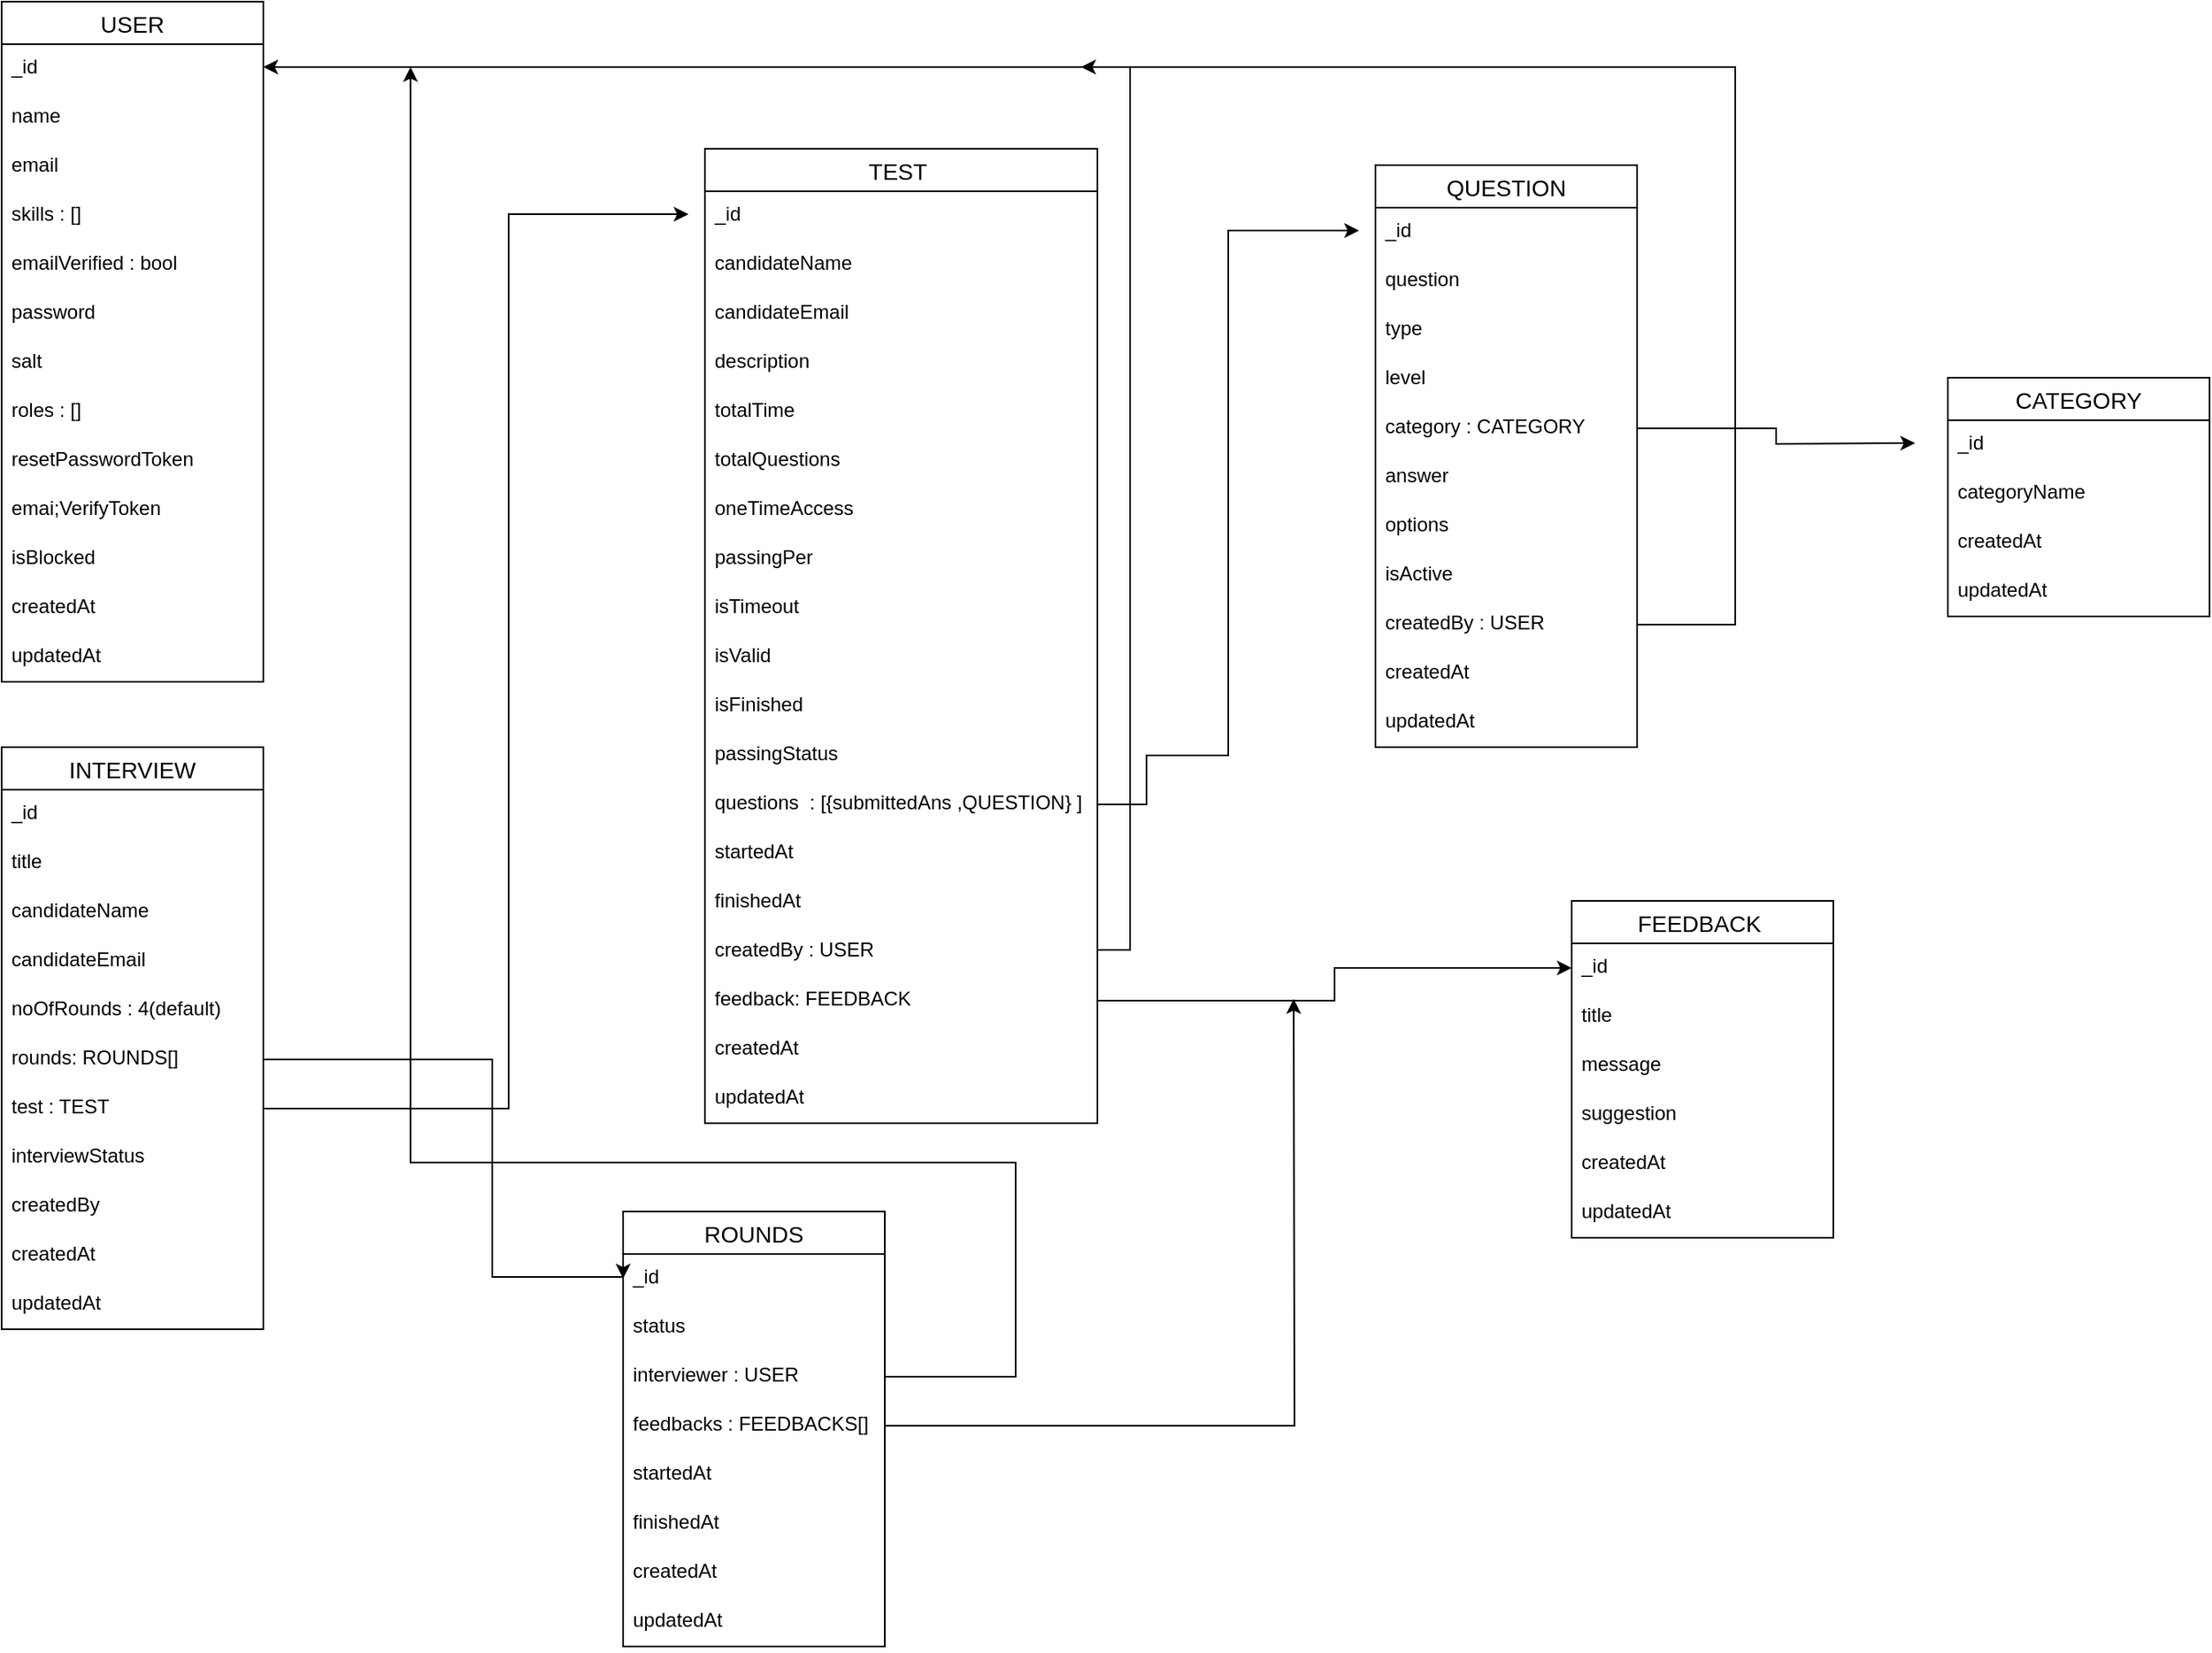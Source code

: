 <mxfile version="14.3.2" type="device"><diagram id="RXC4YvGjuLLL5OSMf6uK" name="Page-1"><mxGraphModel dx="1826" dy="836" grid="1" gridSize="10" guides="1" tooltips="1" connect="1" arrows="1" fold="1" page="1" pageScale="1" pageWidth="850" pageHeight="1100" math="0" shadow="0"><root><mxCell id="0"/><mxCell id="1" parent="0"/><mxCell id="gyloX5ppg5Qy0JjKs7_y-1" value="USER" style="swimlane;fontStyle=0;childLayout=stackLayout;horizontal=1;startSize=26;horizontalStack=0;resizeParent=1;resizeParentMax=0;resizeLast=0;collapsible=1;marginBottom=0;align=center;fontSize=14;" vertex="1" parent="1"><mxGeometry x="60" y="40" width="160" height="416" as="geometry"/></mxCell><mxCell id="gyloX5ppg5Qy0JjKs7_y-61" value="_id" style="text;strokeColor=none;fillColor=none;spacingLeft=4;spacingRight=4;overflow=hidden;rotatable=0;points=[[0,0.5],[1,0.5]];portConstraint=eastwest;fontSize=12;" vertex="1" parent="gyloX5ppg5Qy0JjKs7_y-1"><mxGeometry y="26" width="160" height="30" as="geometry"/></mxCell><mxCell id="gyloX5ppg5Qy0JjKs7_y-2" value="name" style="text;strokeColor=none;fillColor=none;spacingLeft=4;spacingRight=4;overflow=hidden;rotatable=0;points=[[0,0.5],[1,0.5]];portConstraint=eastwest;fontSize=12;" vertex="1" parent="gyloX5ppg5Qy0JjKs7_y-1"><mxGeometry y="56" width="160" height="30" as="geometry"/></mxCell><mxCell id="gyloX5ppg5Qy0JjKs7_y-3" value="email" style="text;strokeColor=none;fillColor=none;spacingLeft=4;spacingRight=4;overflow=hidden;rotatable=0;points=[[0,0.5],[1,0.5]];portConstraint=eastwest;fontSize=12;" vertex="1" parent="gyloX5ppg5Qy0JjKs7_y-1"><mxGeometry y="86" width="160" height="30" as="geometry"/></mxCell><mxCell id="gyloX5ppg5Qy0JjKs7_y-4" value="skills : []" style="text;strokeColor=none;fillColor=none;spacingLeft=4;spacingRight=4;overflow=hidden;rotatable=0;points=[[0,0.5],[1,0.5]];portConstraint=eastwest;fontSize=12;" vertex="1" parent="gyloX5ppg5Qy0JjKs7_y-1"><mxGeometry y="116" width="160" height="30" as="geometry"/></mxCell><mxCell id="gyloX5ppg5Qy0JjKs7_y-28" value="emailVerified : bool" style="text;strokeColor=none;fillColor=none;spacingLeft=4;spacingRight=4;overflow=hidden;rotatable=0;points=[[0,0.5],[1,0.5]];portConstraint=eastwest;fontSize=12;" vertex="1" parent="gyloX5ppg5Qy0JjKs7_y-1"><mxGeometry y="146" width="160" height="30" as="geometry"/></mxCell><mxCell id="gyloX5ppg5Qy0JjKs7_y-29" value="password" style="text;strokeColor=none;fillColor=none;spacingLeft=4;spacingRight=4;overflow=hidden;rotatable=0;points=[[0,0.5],[1,0.5]];portConstraint=eastwest;fontSize=12;" vertex="1" parent="gyloX5ppg5Qy0JjKs7_y-1"><mxGeometry y="176" width="160" height="30" as="geometry"/></mxCell><mxCell id="gyloX5ppg5Qy0JjKs7_y-30" value="salt" style="text;strokeColor=none;fillColor=none;spacingLeft=4;spacingRight=4;overflow=hidden;rotatable=0;points=[[0,0.5],[1,0.5]];portConstraint=eastwest;fontSize=12;" vertex="1" parent="gyloX5ppg5Qy0JjKs7_y-1"><mxGeometry y="206" width="160" height="30" as="geometry"/></mxCell><mxCell id="gyloX5ppg5Qy0JjKs7_y-31" value="roles : []" style="text;strokeColor=none;fillColor=none;spacingLeft=4;spacingRight=4;overflow=hidden;rotatable=0;points=[[0,0.5],[1,0.5]];portConstraint=eastwest;fontSize=12;" vertex="1" parent="gyloX5ppg5Qy0JjKs7_y-1"><mxGeometry y="236" width="160" height="30" as="geometry"/></mxCell><mxCell id="gyloX5ppg5Qy0JjKs7_y-32" value="resetPasswordToken" style="text;strokeColor=none;fillColor=none;spacingLeft=4;spacingRight=4;overflow=hidden;rotatable=0;points=[[0,0.5],[1,0.5]];portConstraint=eastwest;fontSize=12;" vertex="1" parent="gyloX5ppg5Qy0JjKs7_y-1"><mxGeometry y="266" width="160" height="30" as="geometry"/></mxCell><mxCell id="gyloX5ppg5Qy0JjKs7_y-33" value="emai;VerifyToken" style="text;strokeColor=none;fillColor=none;spacingLeft=4;spacingRight=4;overflow=hidden;rotatable=0;points=[[0,0.5],[1,0.5]];portConstraint=eastwest;fontSize=12;" vertex="1" parent="gyloX5ppg5Qy0JjKs7_y-1"><mxGeometry y="296" width="160" height="30" as="geometry"/></mxCell><mxCell id="gyloX5ppg5Qy0JjKs7_y-34" value="isBlocked" style="text;strokeColor=none;fillColor=none;spacingLeft=4;spacingRight=4;overflow=hidden;rotatable=0;points=[[0,0.5],[1,0.5]];portConstraint=eastwest;fontSize=12;" vertex="1" parent="gyloX5ppg5Qy0JjKs7_y-1"><mxGeometry y="326" width="160" height="30" as="geometry"/></mxCell><mxCell id="gyloX5ppg5Qy0JjKs7_y-35" value="createdAt" style="text;strokeColor=none;fillColor=none;spacingLeft=4;spacingRight=4;overflow=hidden;rotatable=0;points=[[0,0.5],[1,0.5]];portConstraint=eastwest;fontSize=12;" vertex="1" parent="gyloX5ppg5Qy0JjKs7_y-1"><mxGeometry y="356" width="160" height="30" as="geometry"/></mxCell><mxCell id="gyloX5ppg5Qy0JjKs7_y-36" value="updatedAt" style="text;strokeColor=none;fillColor=none;spacingLeft=4;spacingRight=4;overflow=hidden;rotatable=0;points=[[0,0.5],[1,0.5]];portConstraint=eastwest;fontSize=12;" vertex="1" parent="gyloX5ppg5Qy0JjKs7_y-1"><mxGeometry y="386" width="160" height="30" as="geometry"/></mxCell><mxCell id="gyloX5ppg5Qy0JjKs7_y-5" value="FEEDBACK " style="swimlane;fontStyle=0;childLayout=stackLayout;horizontal=1;startSize=26;horizontalStack=0;resizeParent=1;resizeParentMax=0;resizeLast=0;collapsible=1;marginBottom=0;align=center;fontSize=14;" vertex="1" parent="1"><mxGeometry x="1020" y="590" width="160" height="206" as="geometry"/></mxCell><mxCell id="gyloX5ppg5Qy0JjKs7_y-60" value="_id" style="text;strokeColor=none;fillColor=none;spacingLeft=4;spacingRight=4;overflow=hidden;rotatable=0;points=[[0,0.5],[1,0.5]];portConstraint=eastwest;fontSize=12;" vertex="1" parent="gyloX5ppg5Qy0JjKs7_y-5"><mxGeometry y="26" width="160" height="30" as="geometry"/></mxCell><mxCell id="gyloX5ppg5Qy0JjKs7_y-6" value="title" style="text;strokeColor=none;fillColor=none;spacingLeft=4;spacingRight=4;overflow=hidden;rotatable=0;points=[[0,0.5],[1,0.5]];portConstraint=eastwest;fontSize=12;" vertex="1" parent="gyloX5ppg5Qy0JjKs7_y-5"><mxGeometry y="56" width="160" height="30" as="geometry"/></mxCell><mxCell id="gyloX5ppg5Qy0JjKs7_y-7" value="message" style="text;strokeColor=none;fillColor=none;spacingLeft=4;spacingRight=4;overflow=hidden;rotatable=0;points=[[0,0.5],[1,0.5]];portConstraint=eastwest;fontSize=12;" vertex="1" parent="gyloX5ppg5Qy0JjKs7_y-5"><mxGeometry y="86" width="160" height="30" as="geometry"/></mxCell><mxCell id="gyloX5ppg5Qy0JjKs7_y-8" value="suggestion" style="text;strokeColor=none;fillColor=none;spacingLeft=4;spacingRight=4;overflow=hidden;rotatable=0;points=[[0,0.5],[1,0.5]];portConstraint=eastwest;fontSize=12;" vertex="1" parent="gyloX5ppg5Qy0JjKs7_y-5"><mxGeometry y="116" width="160" height="30" as="geometry"/></mxCell><mxCell id="gyloX5ppg5Qy0JjKs7_y-37" value="createdAt" style="text;strokeColor=none;fillColor=none;spacingLeft=4;spacingRight=4;overflow=hidden;rotatable=0;points=[[0,0.5],[1,0.5]];portConstraint=eastwest;fontSize=12;" vertex="1" parent="gyloX5ppg5Qy0JjKs7_y-5"><mxGeometry y="146" width="160" height="30" as="geometry"/></mxCell><mxCell id="gyloX5ppg5Qy0JjKs7_y-38" value="updatedAt" style="text;strokeColor=none;fillColor=none;spacingLeft=4;spacingRight=4;overflow=hidden;rotatable=0;points=[[0,0.5],[1,0.5]];portConstraint=eastwest;fontSize=12;" vertex="1" parent="gyloX5ppg5Qy0JjKs7_y-5"><mxGeometry y="176" width="160" height="30" as="geometry"/></mxCell><mxCell id="gyloX5ppg5Qy0JjKs7_y-9" value="TEST " style="swimlane;fontStyle=0;childLayout=stackLayout;horizontal=1;startSize=26;horizontalStack=0;resizeParent=1;resizeParentMax=0;resizeLast=0;collapsible=1;marginBottom=0;align=center;fontSize=14;" vertex="1" parent="1"><mxGeometry x="490" y="130" width="240" height="596" as="geometry"/></mxCell><mxCell id="gyloX5ppg5Qy0JjKs7_y-88" value="_id" style="text;strokeColor=none;fillColor=none;spacingLeft=4;spacingRight=4;overflow=hidden;rotatable=0;points=[[0,0.5],[1,0.5]];portConstraint=eastwest;fontSize=12;" vertex="1" parent="gyloX5ppg5Qy0JjKs7_y-9"><mxGeometry y="26" width="240" height="30" as="geometry"/></mxCell><mxCell id="gyloX5ppg5Qy0JjKs7_y-10" value="candidateName" style="text;strokeColor=none;fillColor=none;spacingLeft=4;spacingRight=4;overflow=hidden;rotatable=0;points=[[0,0.5],[1,0.5]];portConstraint=eastwest;fontSize=12;" vertex="1" parent="gyloX5ppg5Qy0JjKs7_y-9"><mxGeometry y="56" width="240" height="30" as="geometry"/></mxCell><mxCell id="gyloX5ppg5Qy0JjKs7_y-11" value="candidateEmail" style="text;strokeColor=none;fillColor=none;spacingLeft=4;spacingRight=4;overflow=hidden;rotatable=0;points=[[0,0.5],[1,0.5]];portConstraint=eastwest;fontSize=12;" vertex="1" parent="gyloX5ppg5Qy0JjKs7_y-9"><mxGeometry y="86" width="240" height="30" as="geometry"/></mxCell><mxCell id="gyloX5ppg5Qy0JjKs7_y-12" value="description" style="text;strokeColor=none;fillColor=none;spacingLeft=4;spacingRight=4;overflow=hidden;rotatable=0;points=[[0,0.5],[1,0.5]];portConstraint=eastwest;fontSize=12;" vertex="1" parent="gyloX5ppg5Qy0JjKs7_y-9"><mxGeometry y="116" width="240" height="30" as="geometry"/></mxCell><mxCell id="gyloX5ppg5Qy0JjKs7_y-43" value="totalTime" style="text;strokeColor=none;fillColor=none;spacingLeft=4;spacingRight=4;overflow=hidden;rotatable=0;points=[[0,0.5],[1,0.5]];portConstraint=eastwest;fontSize=12;" vertex="1" parent="gyloX5ppg5Qy0JjKs7_y-9"><mxGeometry y="146" width="240" height="30" as="geometry"/></mxCell><mxCell id="gyloX5ppg5Qy0JjKs7_y-44" value="totalQuestions" style="text;strokeColor=none;fillColor=none;spacingLeft=4;spacingRight=4;overflow=hidden;rotatable=0;points=[[0,0.5],[1,0.5]];portConstraint=eastwest;fontSize=12;" vertex="1" parent="gyloX5ppg5Qy0JjKs7_y-9"><mxGeometry y="176" width="240" height="30" as="geometry"/></mxCell><mxCell id="gyloX5ppg5Qy0JjKs7_y-45" value="oneTimeAccess" style="text;strokeColor=none;fillColor=none;spacingLeft=4;spacingRight=4;overflow=hidden;rotatable=0;points=[[0,0.5],[1,0.5]];portConstraint=eastwest;fontSize=12;" vertex="1" parent="gyloX5ppg5Qy0JjKs7_y-9"><mxGeometry y="206" width="240" height="30" as="geometry"/></mxCell><mxCell id="gyloX5ppg5Qy0JjKs7_y-46" value="passingPer" style="text;strokeColor=none;fillColor=none;spacingLeft=4;spacingRight=4;overflow=hidden;rotatable=0;points=[[0,0.5],[1,0.5]];portConstraint=eastwest;fontSize=12;" vertex="1" parent="gyloX5ppg5Qy0JjKs7_y-9"><mxGeometry y="236" width="240" height="30" as="geometry"/></mxCell><mxCell id="gyloX5ppg5Qy0JjKs7_y-47" value="isTimeout" style="text;strokeColor=none;fillColor=none;spacingLeft=4;spacingRight=4;overflow=hidden;rotatable=0;points=[[0,0.5],[1,0.5]];portConstraint=eastwest;fontSize=12;" vertex="1" parent="gyloX5ppg5Qy0JjKs7_y-9"><mxGeometry y="266" width="240" height="30" as="geometry"/></mxCell><mxCell id="gyloX5ppg5Qy0JjKs7_y-48" value="isValid" style="text;strokeColor=none;fillColor=none;spacingLeft=4;spacingRight=4;overflow=hidden;rotatable=0;points=[[0,0.5],[1,0.5]];portConstraint=eastwest;fontSize=12;" vertex="1" parent="gyloX5ppg5Qy0JjKs7_y-9"><mxGeometry y="296" width="240" height="30" as="geometry"/></mxCell><mxCell id="gyloX5ppg5Qy0JjKs7_y-49" value="isFinished" style="text;strokeColor=none;fillColor=none;spacingLeft=4;spacingRight=4;overflow=hidden;rotatable=0;points=[[0,0.5],[1,0.5]];portConstraint=eastwest;fontSize=12;" vertex="1" parent="gyloX5ppg5Qy0JjKs7_y-9"><mxGeometry y="326" width="240" height="30" as="geometry"/></mxCell><mxCell id="gyloX5ppg5Qy0JjKs7_y-50" value="passingStatus" style="text;strokeColor=none;fillColor=none;spacingLeft=4;spacingRight=4;overflow=hidden;rotatable=0;points=[[0,0.5],[1,0.5]];portConstraint=eastwest;fontSize=12;" vertex="1" parent="gyloX5ppg5Qy0JjKs7_y-9"><mxGeometry y="356" width="240" height="30" as="geometry"/></mxCell><mxCell id="gyloX5ppg5Qy0JjKs7_y-51" value="questions  : [{submittedAns ,QUESTION} ]" style="text;strokeColor=none;fillColor=none;spacingLeft=4;spacingRight=4;overflow=hidden;rotatable=0;points=[[0,0.5],[1,0.5]];portConstraint=eastwest;fontSize=12;" vertex="1" parent="gyloX5ppg5Qy0JjKs7_y-9"><mxGeometry y="386" width="240" height="30" as="geometry"/></mxCell><mxCell id="gyloX5ppg5Qy0JjKs7_y-52" value="startedAt" style="text;strokeColor=none;fillColor=none;spacingLeft=4;spacingRight=4;overflow=hidden;rotatable=0;points=[[0,0.5],[1,0.5]];portConstraint=eastwest;fontSize=12;" vertex="1" parent="gyloX5ppg5Qy0JjKs7_y-9"><mxGeometry y="416" width="240" height="30" as="geometry"/></mxCell><mxCell id="gyloX5ppg5Qy0JjKs7_y-53" value="finishedAt" style="text;strokeColor=none;fillColor=none;spacingLeft=4;spacingRight=4;overflow=hidden;rotatable=0;points=[[0,0.5],[1,0.5]];portConstraint=eastwest;fontSize=12;" vertex="1" parent="gyloX5ppg5Qy0JjKs7_y-9"><mxGeometry y="446" width="240" height="30" as="geometry"/></mxCell><mxCell id="gyloX5ppg5Qy0JjKs7_y-56" value="createdBy : USER" style="text;strokeColor=none;fillColor=none;spacingLeft=4;spacingRight=4;overflow=hidden;rotatable=0;points=[[0,0.5],[1,0.5]];portConstraint=eastwest;fontSize=12;" vertex="1" parent="gyloX5ppg5Qy0JjKs7_y-9"><mxGeometry y="476" width="240" height="30" as="geometry"/></mxCell><mxCell id="gyloX5ppg5Qy0JjKs7_y-55" value="feedback: FEEDBACK" style="text;strokeColor=none;fillColor=none;spacingLeft=4;spacingRight=4;overflow=hidden;rotatable=0;points=[[0,0.5],[1,0.5]];portConstraint=eastwest;fontSize=12;" vertex="1" parent="gyloX5ppg5Qy0JjKs7_y-9"><mxGeometry y="506" width="240" height="30" as="geometry"/></mxCell><mxCell id="gyloX5ppg5Qy0JjKs7_y-57" value="createdAt" style="text;strokeColor=none;fillColor=none;spacingLeft=4;spacingRight=4;overflow=hidden;rotatable=0;points=[[0,0.5],[1,0.5]];portConstraint=eastwest;fontSize=12;" vertex="1" parent="gyloX5ppg5Qy0JjKs7_y-9"><mxGeometry y="536" width="240" height="30" as="geometry"/></mxCell><mxCell id="gyloX5ppg5Qy0JjKs7_y-58" value="updatedAt" style="text;strokeColor=none;fillColor=none;spacingLeft=4;spacingRight=4;overflow=hidden;rotatable=0;points=[[0,0.5],[1,0.5]];portConstraint=eastwest;fontSize=12;" vertex="1" parent="gyloX5ppg5Qy0JjKs7_y-9"><mxGeometry y="566" width="240" height="30" as="geometry"/></mxCell><mxCell id="gyloX5ppg5Qy0JjKs7_y-13" value="QUESTION" style="swimlane;fontStyle=0;childLayout=stackLayout;horizontal=1;startSize=26;horizontalStack=0;resizeParent=1;resizeParentMax=0;resizeLast=0;collapsible=1;marginBottom=0;align=center;fontSize=14;" vertex="1" parent="1"><mxGeometry x="900" y="140" width="160" height="356" as="geometry"/></mxCell><mxCell id="gyloX5ppg5Qy0JjKs7_y-14" value="_id" style="text;strokeColor=none;fillColor=none;spacingLeft=4;spacingRight=4;overflow=hidden;rotatable=0;points=[[0,0.5],[1,0.5]];portConstraint=eastwest;fontSize=12;" vertex="1" parent="gyloX5ppg5Qy0JjKs7_y-13"><mxGeometry y="26" width="160" height="30" as="geometry"/></mxCell><mxCell id="gyloX5ppg5Qy0JjKs7_y-15" value="question" style="text;strokeColor=none;fillColor=none;spacingLeft=4;spacingRight=4;overflow=hidden;rotatable=0;points=[[0,0.5],[1,0.5]];portConstraint=eastwest;fontSize=12;" vertex="1" parent="gyloX5ppg5Qy0JjKs7_y-13"><mxGeometry y="56" width="160" height="30" as="geometry"/></mxCell><mxCell id="gyloX5ppg5Qy0JjKs7_y-16" value="type" style="text;strokeColor=none;fillColor=none;spacingLeft=4;spacingRight=4;overflow=hidden;rotatable=0;points=[[0,0.5],[1,0.5]];portConstraint=eastwest;fontSize=12;" vertex="1" parent="gyloX5ppg5Qy0JjKs7_y-13"><mxGeometry y="86" width="160" height="30" as="geometry"/></mxCell><mxCell id="gyloX5ppg5Qy0JjKs7_y-75" value="level" style="text;strokeColor=none;fillColor=none;spacingLeft=4;spacingRight=4;overflow=hidden;rotatable=0;points=[[0,0.5],[1,0.5]];portConstraint=eastwest;fontSize=12;" vertex="1" parent="gyloX5ppg5Qy0JjKs7_y-13"><mxGeometry y="116" width="160" height="30" as="geometry"/></mxCell><mxCell id="gyloX5ppg5Qy0JjKs7_y-76" value="category : CATEGORY" style="text;strokeColor=none;fillColor=none;spacingLeft=4;spacingRight=4;overflow=hidden;rotatable=0;points=[[0,0.5],[1,0.5]];portConstraint=eastwest;fontSize=12;" vertex="1" parent="gyloX5ppg5Qy0JjKs7_y-13"><mxGeometry y="146" width="160" height="30" as="geometry"/></mxCell><mxCell id="gyloX5ppg5Qy0JjKs7_y-77" value="answer" style="text;strokeColor=none;fillColor=none;spacingLeft=4;spacingRight=4;overflow=hidden;rotatable=0;points=[[0,0.5],[1,0.5]];portConstraint=eastwest;fontSize=12;" vertex="1" parent="gyloX5ppg5Qy0JjKs7_y-13"><mxGeometry y="176" width="160" height="30" as="geometry"/></mxCell><mxCell id="gyloX5ppg5Qy0JjKs7_y-78" value="options" style="text;strokeColor=none;fillColor=none;spacingLeft=4;spacingRight=4;overflow=hidden;rotatable=0;points=[[0,0.5],[1,0.5]];portConstraint=eastwest;fontSize=12;" vertex="1" parent="gyloX5ppg5Qy0JjKs7_y-13"><mxGeometry y="206" width="160" height="30" as="geometry"/></mxCell><mxCell id="gyloX5ppg5Qy0JjKs7_y-79" value="isActive" style="text;strokeColor=none;fillColor=none;spacingLeft=4;spacingRight=4;overflow=hidden;rotatable=0;points=[[0,0.5],[1,0.5]];portConstraint=eastwest;fontSize=12;" vertex="1" parent="gyloX5ppg5Qy0JjKs7_y-13"><mxGeometry y="236" width="160" height="30" as="geometry"/></mxCell><mxCell id="gyloX5ppg5Qy0JjKs7_y-80" value="createdBy : USER" style="text;strokeColor=none;fillColor=none;spacingLeft=4;spacingRight=4;overflow=hidden;rotatable=0;points=[[0,0.5],[1,0.5]];portConstraint=eastwest;fontSize=12;" vertex="1" parent="gyloX5ppg5Qy0JjKs7_y-13"><mxGeometry y="266" width="160" height="30" as="geometry"/></mxCell><mxCell id="gyloX5ppg5Qy0JjKs7_y-81" value="createdAt" style="text;strokeColor=none;fillColor=none;spacingLeft=4;spacingRight=4;overflow=hidden;rotatable=0;points=[[0,0.5],[1,0.5]];portConstraint=eastwest;fontSize=12;" vertex="1" parent="gyloX5ppg5Qy0JjKs7_y-13"><mxGeometry y="296" width="160" height="30" as="geometry"/></mxCell><mxCell id="gyloX5ppg5Qy0JjKs7_y-82" value="updatedAt" style="text;strokeColor=none;fillColor=none;spacingLeft=4;spacingRight=4;overflow=hidden;rotatable=0;points=[[0,0.5],[1,0.5]];portConstraint=eastwest;fontSize=12;" vertex="1" parent="gyloX5ppg5Qy0JjKs7_y-13"><mxGeometry y="326" width="160" height="30" as="geometry"/></mxCell><mxCell id="gyloX5ppg5Qy0JjKs7_y-17" value="CATEGORY" style="swimlane;fontStyle=0;childLayout=stackLayout;horizontal=1;startSize=26;horizontalStack=0;resizeParent=1;resizeParentMax=0;resizeLast=0;collapsible=1;marginBottom=0;align=center;fontSize=14;strokeColor=#000000;" vertex="1" parent="1"><mxGeometry x="1250" y="270" width="160" height="146" as="geometry"/></mxCell><mxCell id="gyloX5ppg5Qy0JjKs7_y-62" value="_id" style="text;strokeColor=none;fillColor=none;spacingLeft=4;spacingRight=4;overflow=hidden;rotatable=0;points=[[0,0.5],[1,0.5]];portConstraint=eastwest;fontSize=12;" vertex="1" parent="gyloX5ppg5Qy0JjKs7_y-17"><mxGeometry y="26" width="160" height="30" as="geometry"/></mxCell><mxCell id="gyloX5ppg5Qy0JjKs7_y-21" value="categoryName" style="text;strokeColor=none;fillColor=none;spacingLeft=4;spacingRight=4;overflow=hidden;rotatable=0;points=[[0,0.5],[1,0.5]];portConstraint=eastwest;fontSize=12;" vertex="1" parent="gyloX5ppg5Qy0JjKs7_y-17"><mxGeometry y="56" width="160" height="30" as="geometry"/></mxCell><mxCell id="gyloX5ppg5Qy0JjKs7_y-20" value="createdAt" style="text;strokeColor=none;fillColor=none;spacingLeft=4;spacingRight=4;overflow=hidden;rotatable=0;points=[[0,0.5],[1,0.5]];portConstraint=eastwest;fontSize=12;" vertex="1" parent="gyloX5ppg5Qy0JjKs7_y-17"><mxGeometry y="86" width="160" height="30" as="geometry"/></mxCell><mxCell id="gyloX5ppg5Qy0JjKs7_y-19" value="updatedAt&#10;" style="text;strokeColor=none;fillColor=none;spacingLeft=4;spacingRight=4;overflow=hidden;rotatable=0;points=[[0,0.5],[1,0.5]];portConstraint=eastwest;fontSize=12;" vertex="1" parent="gyloX5ppg5Qy0JjKs7_y-17"><mxGeometry y="116" width="160" height="30" as="geometry"/></mxCell><mxCell id="gyloX5ppg5Qy0JjKs7_y-39" value="INTERVIEW" style="swimlane;fontStyle=0;childLayout=stackLayout;horizontal=1;startSize=26;horizontalStack=0;resizeParent=1;resizeParentMax=0;resizeLast=0;collapsible=1;marginBottom=0;align=center;fontSize=14;" vertex="1" parent="1"><mxGeometry x="60" y="496" width="160" height="356" as="geometry"/></mxCell><mxCell id="gyloX5ppg5Qy0JjKs7_y-94" value="_id" style="text;strokeColor=none;fillColor=none;spacingLeft=4;spacingRight=4;overflow=hidden;rotatable=0;points=[[0,0.5],[1,0.5]];portConstraint=eastwest;fontSize=12;" vertex="1" parent="gyloX5ppg5Qy0JjKs7_y-39"><mxGeometry y="26" width="160" height="30" as="geometry"/></mxCell><mxCell id="gyloX5ppg5Qy0JjKs7_y-40" value="title" style="text;strokeColor=none;fillColor=none;spacingLeft=4;spacingRight=4;overflow=hidden;rotatable=0;points=[[0,0.5],[1,0.5]];portConstraint=eastwest;fontSize=12;" vertex="1" parent="gyloX5ppg5Qy0JjKs7_y-39"><mxGeometry y="56" width="160" height="30" as="geometry"/></mxCell><mxCell id="gyloX5ppg5Qy0JjKs7_y-41" value="candidateName" style="text;strokeColor=none;fillColor=none;spacingLeft=4;spacingRight=4;overflow=hidden;rotatable=0;points=[[0,0.5],[1,0.5]];portConstraint=eastwest;fontSize=12;" vertex="1" parent="gyloX5ppg5Qy0JjKs7_y-39"><mxGeometry y="86" width="160" height="30" as="geometry"/></mxCell><mxCell id="gyloX5ppg5Qy0JjKs7_y-42" value="candidateEmail" style="text;strokeColor=none;fillColor=none;spacingLeft=4;spacingRight=4;overflow=hidden;rotatable=0;points=[[0,0.5],[1,0.5]];portConstraint=eastwest;fontSize=12;" vertex="1" parent="gyloX5ppg5Qy0JjKs7_y-39"><mxGeometry y="116" width="160" height="30" as="geometry"/></mxCell><mxCell id="gyloX5ppg5Qy0JjKs7_y-89" value="noOfRounds : 4(default)" style="text;strokeColor=none;fillColor=none;spacingLeft=4;spacingRight=4;overflow=hidden;rotatable=0;points=[[0,0.5],[1,0.5]];portConstraint=eastwest;fontSize=12;" vertex="1" parent="gyloX5ppg5Qy0JjKs7_y-39"><mxGeometry y="146" width="160" height="30" as="geometry"/></mxCell><mxCell id="gyloX5ppg5Qy0JjKs7_y-90" value="rounds: ROUNDS[]" style="text;strokeColor=none;fillColor=none;spacingLeft=4;spacingRight=4;overflow=hidden;rotatable=0;points=[[0,0.5],[1,0.5]];portConstraint=eastwest;fontSize=12;" vertex="1" parent="gyloX5ppg5Qy0JjKs7_y-39"><mxGeometry y="176" width="160" height="30" as="geometry"/></mxCell><mxCell id="gyloX5ppg5Qy0JjKs7_y-91" value="test : TEST" style="text;strokeColor=none;fillColor=none;spacingLeft=4;spacingRight=4;overflow=hidden;rotatable=0;points=[[0,0.5],[1,0.5]];portConstraint=eastwest;fontSize=12;" vertex="1" parent="gyloX5ppg5Qy0JjKs7_y-39"><mxGeometry y="206" width="160" height="30" as="geometry"/></mxCell><mxCell id="gyloX5ppg5Qy0JjKs7_y-92" value="interviewStatus" style="text;strokeColor=none;fillColor=none;spacingLeft=4;spacingRight=4;overflow=hidden;rotatable=0;points=[[0,0.5],[1,0.5]];portConstraint=eastwest;fontSize=12;" vertex="1" parent="gyloX5ppg5Qy0JjKs7_y-39"><mxGeometry y="236" width="160" height="30" as="geometry"/></mxCell><mxCell id="gyloX5ppg5Qy0JjKs7_y-93" value="createdBy" style="text;strokeColor=none;fillColor=none;spacingLeft=4;spacingRight=4;overflow=hidden;rotatable=0;points=[[0,0.5],[1,0.5]];portConstraint=eastwest;fontSize=12;" vertex="1" parent="gyloX5ppg5Qy0JjKs7_y-39"><mxGeometry y="266" width="160" height="30" as="geometry"/></mxCell><mxCell id="gyloX5ppg5Qy0JjKs7_y-95" value="createdAt" style="text;strokeColor=none;fillColor=none;spacingLeft=4;spacingRight=4;overflow=hidden;rotatable=0;points=[[0,0.5],[1,0.5]];portConstraint=eastwest;fontSize=12;" vertex="1" parent="gyloX5ppg5Qy0JjKs7_y-39"><mxGeometry y="296" width="160" height="30" as="geometry"/></mxCell><mxCell id="gyloX5ppg5Qy0JjKs7_y-96" value="updatedAt" style="text;strokeColor=none;fillColor=none;spacingLeft=4;spacingRight=4;overflow=hidden;rotatable=0;points=[[0,0.5],[1,0.5]];portConstraint=eastwest;fontSize=12;" vertex="1" parent="gyloX5ppg5Qy0JjKs7_y-39"><mxGeometry y="326" width="160" height="30" as="geometry"/></mxCell><mxCell id="gyloX5ppg5Qy0JjKs7_y-71" style="edgeStyle=orthogonalEdgeStyle;rounded=0;orthogonalLoop=1;jettySize=auto;html=1;exitX=1;exitY=0.5;exitDx=0;exitDy=0;" edge="1" parent="1" source="gyloX5ppg5Qy0JjKs7_y-56" target="gyloX5ppg5Qy0JjKs7_y-61"><mxGeometry relative="1" as="geometry"><mxPoint x="420" y="80" as="targetPoint"/><mxPoint x="760" y="620" as="sourcePoint"/><Array as="points"><mxPoint x="750" y="620"/><mxPoint x="750" y="80"/></Array></mxGeometry></mxCell><mxCell id="gyloX5ppg5Qy0JjKs7_y-73" style="edgeStyle=orthogonalEdgeStyle;rounded=0;orthogonalLoop=1;jettySize=auto;html=1;entryX=0;entryY=0.5;entryDx=0;entryDy=0;" edge="1" parent="1" source="gyloX5ppg5Qy0JjKs7_y-55" target="gyloX5ppg5Qy0JjKs7_y-60"><mxGeometry relative="1" as="geometry"><mxPoint x="970" y="621" as="targetPoint"/></mxGeometry></mxCell><mxCell id="gyloX5ppg5Qy0JjKs7_y-74" style="edgeStyle=orthogonalEdgeStyle;rounded=0;orthogonalLoop=1;jettySize=auto;html=1;" edge="1" parent="1" source="gyloX5ppg5Qy0JjKs7_y-51"><mxGeometry relative="1" as="geometry"><mxPoint x="890" y="180" as="targetPoint"/><Array as="points"><mxPoint x="760" y="531"/><mxPoint x="760" y="501"/><mxPoint x="810" y="501"/><mxPoint x="810" y="180"/></Array></mxGeometry></mxCell><mxCell id="gyloX5ppg5Qy0JjKs7_y-85" style="edgeStyle=orthogonalEdgeStyle;rounded=0;orthogonalLoop=1;jettySize=auto;html=1;" edge="1" parent="1" source="gyloX5ppg5Qy0JjKs7_y-76"><mxGeometry relative="1" as="geometry"><mxPoint x="1230" y="310" as="targetPoint"/></mxGeometry></mxCell><mxCell id="gyloX5ppg5Qy0JjKs7_y-86" style="edgeStyle=orthogonalEdgeStyle;rounded=0;orthogonalLoop=1;jettySize=auto;html=1;" edge="1" parent="1" source="gyloX5ppg5Qy0JjKs7_y-80"><mxGeometry relative="1" as="geometry"><mxPoint x="720" y="80" as="targetPoint"/><Array as="points"><mxPoint x="1120" y="421"/><mxPoint x="1120" y="80"/></Array></mxGeometry></mxCell><mxCell id="gyloX5ppg5Qy0JjKs7_y-97" style="edgeStyle=orthogonalEdgeStyle;rounded=0;orthogonalLoop=1;jettySize=auto;html=1;" edge="1" parent="1" source="gyloX5ppg5Qy0JjKs7_y-91"><mxGeometry relative="1" as="geometry"><mxPoint x="480" y="170" as="targetPoint"/><Array as="points"><mxPoint x="370" y="717"/><mxPoint x="370" y="170"/></Array></mxGeometry></mxCell><mxCell id="gyloX5ppg5Qy0JjKs7_y-98" value="ROUNDS" style="swimlane;fontStyle=0;childLayout=stackLayout;horizontal=1;startSize=26;horizontalStack=0;resizeParent=1;resizeParentMax=0;resizeLast=0;collapsible=1;marginBottom=0;align=center;fontSize=14;" vertex="1" parent="1"><mxGeometry x="440" y="780" width="160" height="266" as="geometry"/></mxCell><mxCell id="gyloX5ppg5Qy0JjKs7_y-99" value="_id" style="text;strokeColor=none;fillColor=none;spacingLeft=4;spacingRight=4;overflow=hidden;rotatable=0;points=[[0,0.5],[1,0.5]];portConstraint=eastwest;fontSize=12;" vertex="1" parent="gyloX5ppg5Qy0JjKs7_y-98"><mxGeometry y="26" width="160" height="30" as="geometry"/></mxCell><mxCell id="gyloX5ppg5Qy0JjKs7_y-100" value="status" style="text;strokeColor=none;fillColor=none;spacingLeft=4;spacingRight=4;overflow=hidden;rotatable=0;points=[[0,0.5],[1,0.5]];portConstraint=eastwest;fontSize=12;" vertex="1" parent="gyloX5ppg5Qy0JjKs7_y-98"><mxGeometry y="56" width="160" height="30" as="geometry"/></mxCell><mxCell id="gyloX5ppg5Qy0JjKs7_y-101" value="interviewer : USER" style="text;strokeColor=none;fillColor=none;spacingLeft=4;spacingRight=4;overflow=hidden;rotatable=0;points=[[0,0.5],[1,0.5]];portConstraint=eastwest;fontSize=12;" vertex="1" parent="gyloX5ppg5Qy0JjKs7_y-98"><mxGeometry y="86" width="160" height="30" as="geometry"/></mxCell><mxCell id="gyloX5ppg5Qy0JjKs7_y-102" value="feedbacks : FEEDBACKS[]" style="text;strokeColor=none;fillColor=none;spacingLeft=4;spacingRight=4;overflow=hidden;rotatable=0;points=[[0,0.5],[1,0.5]];portConstraint=eastwest;fontSize=12;" vertex="1" parent="gyloX5ppg5Qy0JjKs7_y-98"><mxGeometry y="116" width="160" height="30" as="geometry"/></mxCell><mxCell id="gyloX5ppg5Qy0JjKs7_y-103" value="startedAt" style="text;strokeColor=none;fillColor=none;spacingLeft=4;spacingRight=4;overflow=hidden;rotatable=0;points=[[0,0.5],[1,0.5]];portConstraint=eastwest;fontSize=12;" vertex="1" parent="gyloX5ppg5Qy0JjKs7_y-98"><mxGeometry y="146" width="160" height="30" as="geometry"/></mxCell><mxCell id="gyloX5ppg5Qy0JjKs7_y-104" value="finishedAt" style="text;strokeColor=none;fillColor=none;spacingLeft=4;spacingRight=4;overflow=hidden;rotatable=0;points=[[0,0.5],[1,0.5]];portConstraint=eastwest;fontSize=12;" vertex="1" parent="gyloX5ppg5Qy0JjKs7_y-98"><mxGeometry y="176" width="160" height="30" as="geometry"/></mxCell><mxCell id="gyloX5ppg5Qy0JjKs7_y-105" value="createdAt" style="text;strokeColor=none;fillColor=none;spacingLeft=4;spacingRight=4;overflow=hidden;rotatable=0;points=[[0,0.5],[1,0.5]];portConstraint=eastwest;fontSize=12;" vertex="1" parent="gyloX5ppg5Qy0JjKs7_y-98"><mxGeometry y="206" width="160" height="30" as="geometry"/></mxCell><mxCell id="gyloX5ppg5Qy0JjKs7_y-106" value="updatedAt" style="text;strokeColor=none;fillColor=none;spacingLeft=4;spacingRight=4;overflow=hidden;rotatable=0;points=[[0,0.5],[1,0.5]];portConstraint=eastwest;fontSize=12;" vertex="1" parent="gyloX5ppg5Qy0JjKs7_y-98"><mxGeometry y="236" width="160" height="30" as="geometry"/></mxCell><mxCell id="gyloX5ppg5Qy0JjKs7_y-110" style="edgeStyle=orthogonalEdgeStyle;rounded=0;orthogonalLoop=1;jettySize=auto;html=1;" edge="1" parent="1" source="gyloX5ppg5Qy0JjKs7_y-102"><mxGeometry relative="1" as="geometry"><mxPoint x="850" y="650" as="targetPoint"/></mxGeometry></mxCell><mxCell id="gyloX5ppg5Qy0JjKs7_y-111" style="edgeStyle=orthogonalEdgeStyle;rounded=0;orthogonalLoop=1;jettySize=auto;html=1;" edge="1" parent="1" source="gyloX5ppg5Qy0JjKs7_y-101"><mxGeometry relative="1" as="geometry"><mxPoint x="310" y="80" as="targetPoint"/><Array as="points"><mxPoint x="680" y="881"/><mxPoint x="680" y="750"/></Array></mxGeometry></mxCell><mxCell id="gyloX5ppg5Qy0JjKs7_y-112" style="edgeStyle=orthogonalEdgeStyle;rounded=0;orthogonalLoop=1;jettySize=auto;html=1;entryX=0;entryY=0.5;entryDx=0;entryDy=0;" edge="1" parent="1" source="gyloX5ppg5Qy0JjKs7_y-90" target="gyloX5ppg5Qy0JjKs7_y-99"><mxGeometry relative="1" as="geometry"><mxPoint x="350" y="820.0" as="targetPoint"/><Array as="points"><mxPoint x="360" y="687"/><mxPoint x="360" y="820"/><mxPoint x="440" y="820"/></Array></mxGeometry></mxCell></root></mxGraphModel></diagram></mxfile>